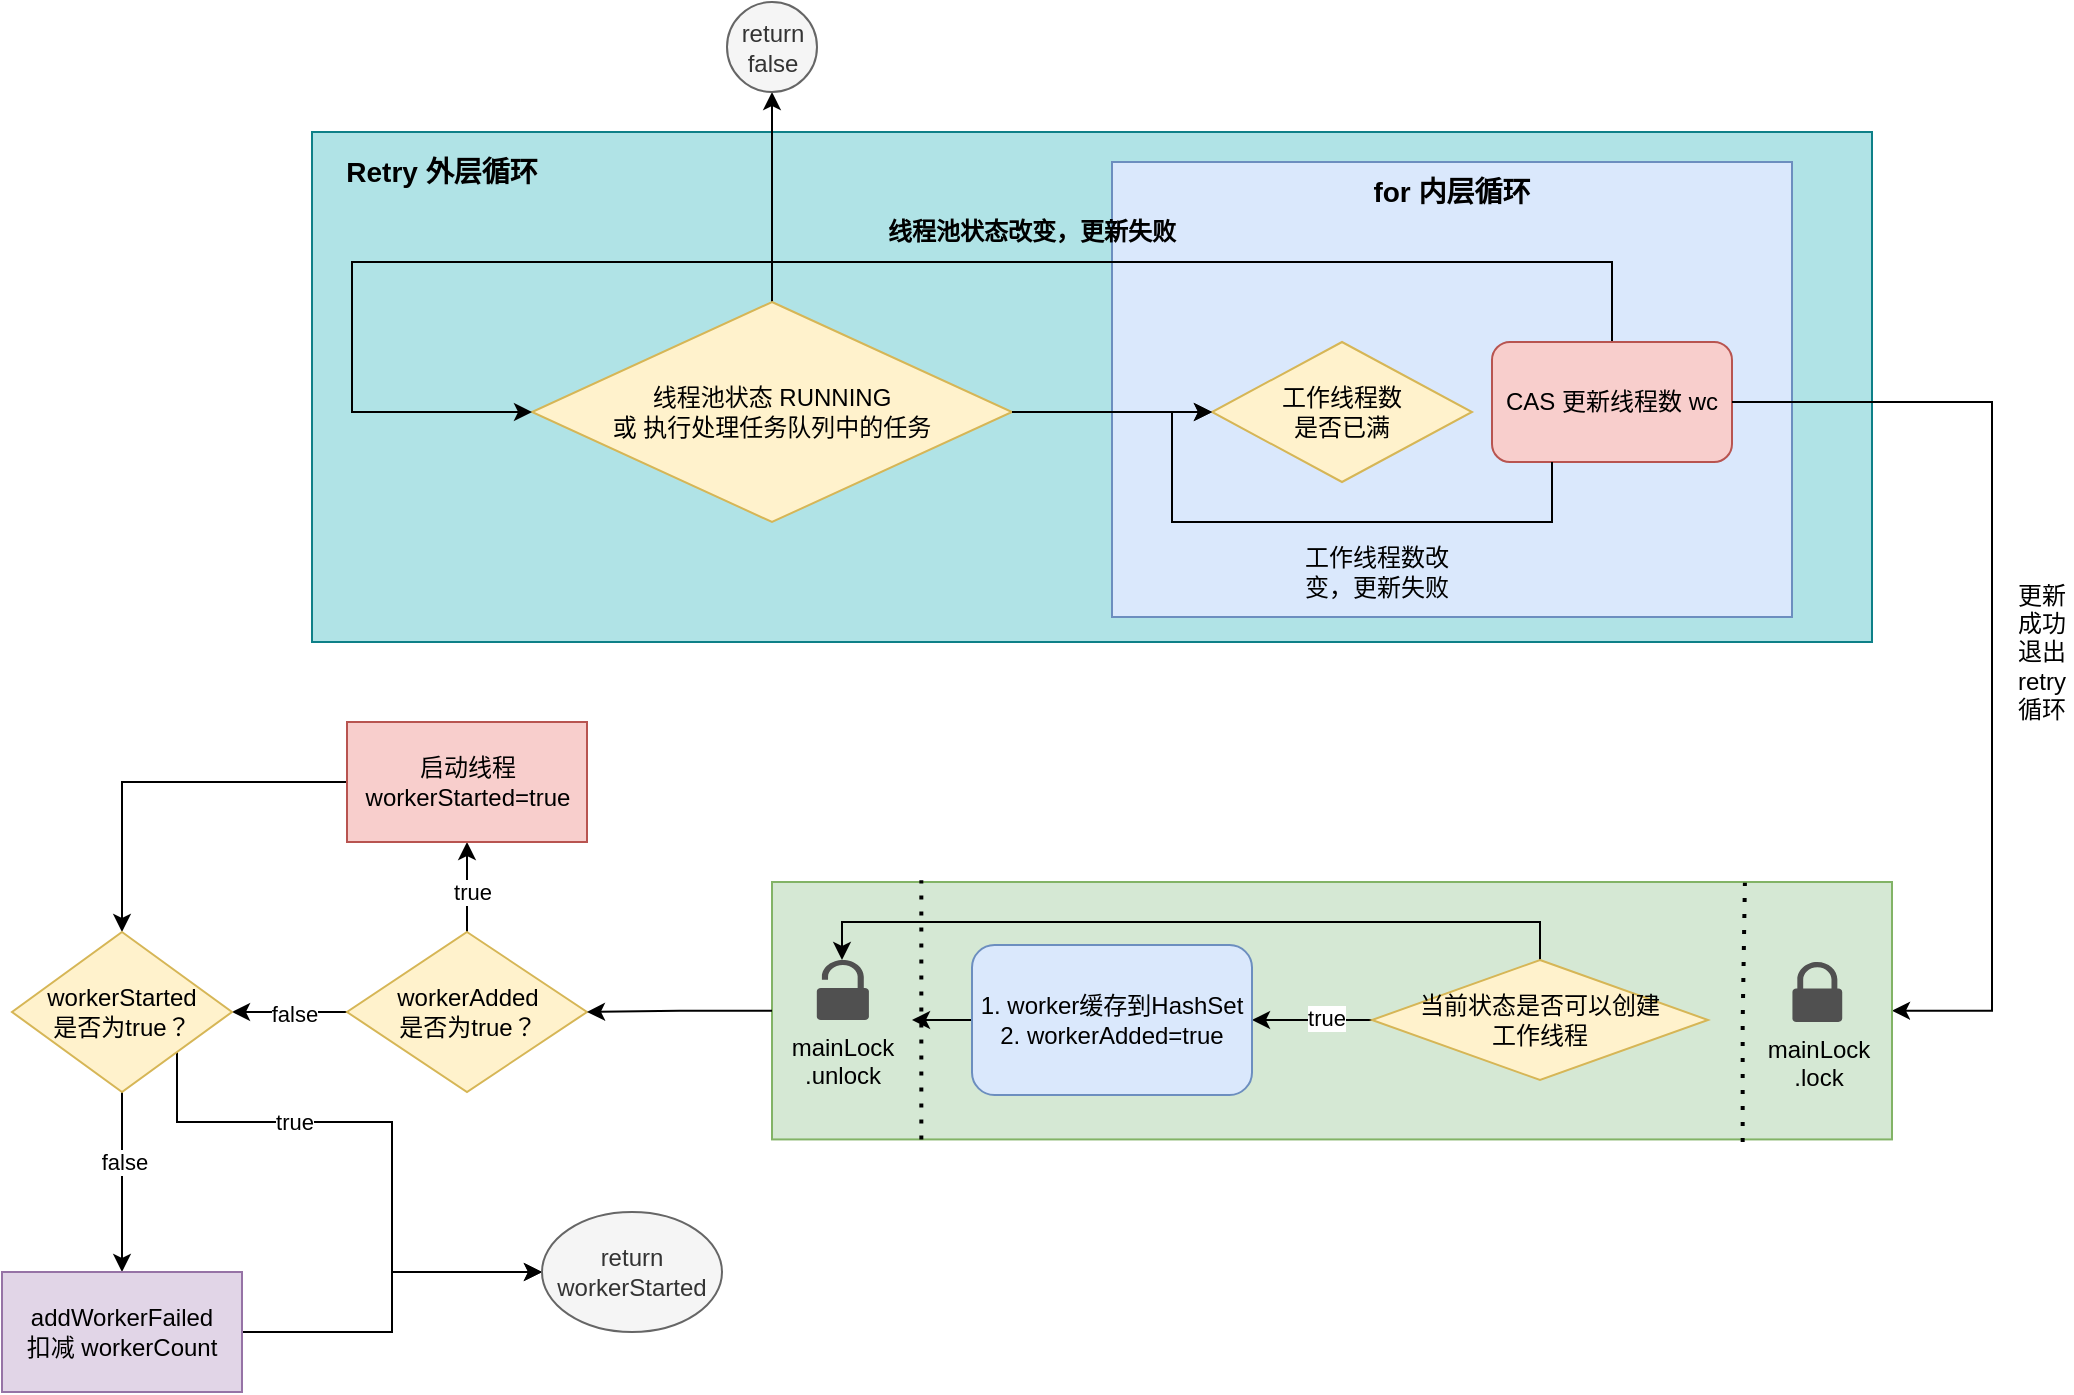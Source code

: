 <mxfile version="24.0.2" type="github">
  <diagram name="第 1 页" id="gjbRidGxQYb3s5MQRsTV">
    <mxGraphModel dx="780" dy="1816" grid="1" gridSize="10" guides="1" tooltips="1" connect="1" arrows="1" fold="1" page="1" pageScale="1" pageWidth="827" pageHeight="1169" math="0" shadow="0">
      <root>
        <mxCell id="0" />
        <mxCell id="1" parent="0" />
        <mxCell id="PsoWVBRYWWRgSxyoqUwV-58" value="" style="rounded=0;whiteSpace=wrap;html=1;fillColor=#b0e3e6;strokeColor=#0e8088;" vertex="1" parent="1">
          <mxGeometry x="180" y="15" width="780" height="255" as="geometry" />
        </mxCell>
        <mxCell id="PsoWVBRYWWRgSxyoqUwV-2" value="Retry 外层循环" style="text;html=1;align=center;verticalAlign=middle;whiteSpace=wrap;rounded=0;fontStyle=1;fontSize=14;" vertex="1" parent="1">
          <mxGeometry x="195" y="20" width="100" height="30" as="geometry" />
        </mxCell>
        <mxCell id="PsoWVBRYWWRgSxyoqUwV-5" value="" style="edgeStyle=orthogonalEdgeStyle;rounded=0;orthogonalLoop=1;jettySize=auto;html=1;" edge="1" parent="1" source="PsoWVBRYWWRgSxyoqUwV-3" target="PsoWVBRYWWRgSxyoqUwV-4">
          <mxGeometry relative="1" as="geometry" />
        </mxCell>
        <mxCell id="PsoWVBRYWWRgSxyoqUwV-3" value="线程池状态 RUNNING&lt;div&gt;或 执行处理任务队列中的任务&lt;/div&gt;" style="rhombus;whiteSpace=wrap;html=1;fillColor=#fff2cc;strokeColor=#d6b656;" vertex="1" parent="1">
          <mxGeometry x="290" y="100" width="240" height="110" as="geometry" />
        </mxCell>
        <mxCell id="PsoWVBRYWWRgSxyoqUwV-4" value="return&lt;div&gt;false&lt;/div&gt;" style="ellipse;whiteSpace=wrap;html=1;fillColor=#f5f5f5;strokeColor=#666666;direction=south;fontColor=#333333;" vertex="1" parent="1">
          <mxGeometry x="387.5" y="-50" width="45" height="45" as="geometry" />
        </mxCell>
        <mxCell id="PsoWVBRYWWRgSxyoqUwV-6" value="" style="whiteSpace=wrap;html=1;fillColor=#dae8fc;strokeColor=#6c8ebf;" vertex="1" parent="1">
          <mxGeometry x="580" y="30" width="340" height="227.5" as="geometry" />
        </mxCell>
        <mxCell id="PsoWVBRYWWRgSxyoqUwV-8" value="for 内层循环" style="text;html=1;align=center;verticalAlign=middle;whiteSpace=wrap;rounded=0;fontStyle=1;fontSize=14;" vertex="1" parent="1">
          <mxGeometry x="700" y="30" width="100" height="30" as="geometry" />
        </mxCell>
        <mxCell id="PsoWVBRYWWRgSxyoqUwV-9" value="工作线程数&lt;div&gt;是否已满&lt;/div&gt;" style="rhombus;whiteSpace=wrap;html=1;fillColor=#fff2cc;strokeColor=#d6b656;" vertex="1" parent="1">
          <mxGeometry x="630" y="120" width="130" height="70" as="geometry" />
        </mxCell>
        <mxCell id="PsoWVBRYWWRgSxyoqUwV-17" style="edgeStyle=orthogonalEdgeStyle;rounded=0;orthogonalLoop=1;jettySize=auto;html=1;entryX=0;entryY=0.5;entryDx=0;entryDy=0;" edge="1" parent="1" source="PsoWVBRYWWRgSxyoqUwV-11" target="PsoWVBRYWWRgSxyoqUwV-3">
          <mxGeometry relative="1" as="geometry">
            <Array as="points">
              <mxPoint x="830" y="80" />
              <mxPoint x="200" y="80" />
              <mxPoint x="200" y="155" />
            </Array>
          </mxGeometry>
        </mxCell>
        <mxCell id="PsoWVBRYWWRgSxyoqUwV-11" value="CAS 更新线程数 wc" style="rounded=1;whiteSpace=wrap;html=1;fillColor=#f8cecc;strokeColor=#b85450;" vertex="1" parent="1">
          <mxGeometry x="770" y="120" width="120" height="60" as="geometry" />
        </mxCell>
        <mxCell id="PsoWVBRYWWRgSxyoqUwV-12" value="" style="endArrow=classic;html=1;rounded=0;exitX=1;exitY=0.5;exitDx=0;exitDy=0;entryX=1;entryY=0.5;entryDx=0;entryDy=0;edgeStyle=orthogonalEdgeStyle;" edge="1" parent="1" source="PsoWVBRYWWRgSxyoqUwV-11" target="PsoWVBRYWWRgSxyoqUwV-20">
          <mxGeometry width="50" height="50" relative="1" as="geometry">
            <mxPoint x="780" y="460" as="sourcePoint" />
            <mxPoint x="1110" y="400" as="targetPoint" />
            <Array as="points">
              <mxPoint x="1020" y="150" />
              <mxPoint x="1020" y="454" />
            </Array>
          </mxGeometry>
        </mxCell>
        <mxCell id="PsoWVBRYWWRgSxyoqUwV-13" value="更新成功退出retry循环" style="text;html=1;align=center;verticalAlign=middle;whiteSpace=wrap;rounded=0;" vertex="1" parent="1">
          <mxGeometry x="1030" y="200" width="30" height="150" as="geometry" />
        </mxCell>
        <mxCell id="PsoWVBRYWWRgSxyoqUwV-15" value="" style="endArrow=classic;html=1;rounded=0;exitX=0.25;exitY=1;exitDx=0;exitDy=0;entryX=0;entryY=0.5;entryDx=0;entryDy=0;edgeStyle=orthogonalEdgeStyle;" edge="1" parent="1" source="PsoWVBRYWWRgSxyoqUwV-11" target="PsoWVBRYWWRgSxyoqUwV-9">
          <mxGeometry width="50" height="50" relative="1" as="geometry">
            <mxPoint x="780" y="390" as="sourcePoint" />
            <mxPoint x="830" y="340" as="targetPoint" />
            <Array as="points">
              <mxPoint x="800" y="210" />
              <mxPoint x="610" y="210" />
              <mxPoint x="610" y="155" />
            </Array>
          </mxGeometry>
        </mxCell>
        <mxCell id="PsoWVBRYWWRgSxyoqUwV-16" value="工作线程数改变，更新失败" style="text;html=1;align=center;verticalAlign=middle;whiteSpace=wrap;rounded=0;" vertex="1" parent="1">
          <mxGeometry x="665" y="220" width="95" height="30" as="geometry" />
        </mxCell>
        <mxCell id="PsoWVBRYWWRgSxyoqUwV-18" value="线程池状态改变，更新失败" style="text;html=1;align=center;verticalAlign=middle;whiteSpace=wrap;rounded=0;fontStyle=1" vertex="1" parent="1">
          <mxGeometry x="460" y="50" width="160" height="30" as="geometry" />
        </mxCell>
        <mxCell id="PsoWVBRYWWRgSxyoqUwV-19" value="" style="endArrow=classic;html=1;rounded=0;exitX=1;exitY=0.5;exitDx=0;exitDy=0;entryX=0;entryY=0.5;entryDx=0;entryDy=0;" edge="1" parent="1" source="PsoWVBRYWWRgSxyoqUwV-3" target="PsoWVBRYWWRgSxyoqUwV-9">
          <mxGeometry width="50" height="50" relative="1" as="geometry">
            <mxPoint x="240" y="280" as="sourcePoint" />
            <mxPoint x="420" y="240" as="targetPoint" />
          </mxGeometry>
        </mxCell>
        <mxCell id="PsoWVBRYWWRgSxyoqUwV-25" value="" style="group" vertex="1" connectable="0" parent="1">
          <mxGeometry x="410" y="390" width="560" height="130" as="geometry" />
        </mxCell>
        <mxCell id="PsoWVBRYWWRgSxyoqUwV-20" value="" style="rounded=0;whiteSpace=wrap;html=1;fillColor=#d5e8d4;strokeColor=#82b366;" vertex="1" parent="PsoWVBRYWWRgSxyoqUwV-25">
          <mxGeometry width="560.0" height="128.713" as="geometry" />
        </mxCell>
        <mxCell id="PsoWVBRYWWRgSxyoqUwV-21" value="mainLock&lt;div&gt;.lock&lt;/div&gt;" style="sketch=0;pointerEvents=1;shadow=0;dashed=0;html=1;strokeColor=none;fillColor=#505050;labelPosition=center;verticalLabelPosition=bottom;verticalAlign=top;outlineConnect=0;align=center;shape=mxgraph.office.security.lock_protected;" vertex="1" parent="PsoWVBRYWWRgSxyoqUwV-25">
          <mxGeometry x="510.222" y="40" width="24.889" height="30" as="geometry" />
        </mxCell>
        <mxCell id="PsoWVBRYWWRgSxyoqUwV-22" value="" style="endArrow=none;dashed=1;html=1;dashPattern=1 3;strokeWidth=2;rounded=0;entryX=0.93;entryY=0.01;entryDx=0;entryDy=0;entryPerimeter=0;exitX=0.928;exitY=1.017;exitDx=0;exitDy=0;exitPerimeter=0;" edge="1" parent="PsoWVBRYWWRgSxyoqUwV-25">
          <mxGeometry width="50" height="50" relative="1" as="geometry">
            <mxPoint x="485.333" y="130.001" as="sourcePoint" />
            <mxPoint x="486.453" y="0.387" as="targetPoint" />
            <Array as="points">
              <mxPoint x="485.333" y="70" />
            </Array>
          </mxGeometry>
        </mxCell>
        <mxCell id="PsoWVBRYWWRgSxyoqUwV-23" value="" style="endArrow=none;dashed=1;html=1;dashPattern=1 3;strokeWidth=2;rounded=0;entryX=0.063;entryY=0.003;entryDx=0;entryDy=0;entryPerimeter=0;exitX=0.063;exitY=1.01;exitDx=0;exitDy=0;exitPerimeter=0;" edge="1" parent="PsoWVBRYWWRgSxyoqUwV-25">
          <mxGeometry width="50" height="50" relative="1" as="geometry">
            <mxPoint x="74.663" y="128.71" as="sourcePoint" />
            <mxPoint x="74.663" y="-0.904" as="targetPoint" />
          </mxGeometry>
        </mxCell>
        <mxCell id="PsoWVBRYWWRgSxyoqUwV-27" value="mainLock&lt;div&gt;.unlock&lt;/div&gt;" style="sketch=0;pointerEvents=1;shadow=0;dashed=0;html=1;strokeColor=none;fillColor=#505050;labelPosition=center;verticalLabelPosition=bottom;verticalAlign=top;outlineConnect=0;align=center;shape=mxgraph.office.security.lock_unprotected;" vertex="1" parent="PsoWVBRYWWRgSxyoqUwV-25">
          <mxGeometry x="22.403" y="39.0" width="26.047" height="30" as="geometry" />
        </mxCell>
        <mxCell id="PsoWVBRYWWRgSxyoqUwV-33" style="edgeStyle=orthogonalEdgeStyle;rounded=0;orthogonalLoop=1;jettySize=auto;html=1;entryX=1;entryY=0.5;entryDx=0;entryDy=0;" edge="1" parent="PsoWVBRYWWRgSxyoqUwV-25" source="PsoWVBRYWWRgSxyoqUwV-30" target="PsoWVBRYWWRgSxyoqUwV-32">
          <mxGeometry relative="1" as="geometry" />
        </mxCell>
        <mxCell id="PsoWVBRYWWRgSxyoqUwV-34" value="true" style="edgeLabel;html=1;align=center;verticalAlign=middle;resizable=0;points=[];" vertex="1" connectable="0" parent="PsoWVBRYWWRgSxyoqUwV-33">
          <mxGeometry x="-0.22" y="-1" relative="1" as="geometry">
            <mxPoint as="offset" />
          </mxGeometry>
        </mxCell>
        <mxCell id="PsoWVBRYWWRgSxyoqUwV-36" style="edgeStyle=orthogonalEdgeStyle;rounded=0;orthogonalLoop=1;jettySize=auto;html=1;" edge="1" parent="PsoWVBRYWWRgSxyoqUwV-25" source="PsoWVBRYWWRgSxyoqUwV-30" target="PsoWVBRYWWRgSxyoqUwV-27">
          <mxGeometry relative="1" as="geometry">
            <Array as="points">
              <mxPoint x="384" y="20" />
              <mxPoint x="35" y="20" />
            </Array>
          </mxGeometry>
        </mxCell>
        <mxCell id="PsoWVBRYWWRgSxyoqUwV-30" value="当前状态是否可以创建&lt;div&gt;工作线程&lt;/div&gt;" style="rhombus;whiteSpace=wrap;html=1;fillColor=#fff2cc;strokeColor=#d6b656;" vertex="1" parent="PsoWVBRYWWRgSxyoqUwV-25">
          <mxGeometry x="300" y="39" width="168" height="60" as="geometry" />
        </mxCell>
        <mxCell id="PsoWVBRYWWRgSxyoqUwV-35" style="edgeStyle=orthogonalEdgeStyle;rounded=0;orthogonalLoop=1;jettySize=auto;html=1;" edge="1" parent="PsoWVBRYWWRgSxyoqUwV-25" source="PsoWVBRYWWRgSxyoqUwV-32">
          <mxGeometry relative="1" as="geometry">
            <mxPoint x="70" y="69" as="targetPoint" />
          </mxGeometry>
        </mxCell>
        <mxCell id="PsoWVBRYWWRgSxyoqUwV-32" value="1. worker缓存到HashSet&lt;div&gt;2. workerAdded=true&lt;/div&gt;" style="rounded=1;whiteSpace=wrap;html=1;fillColor=#dae8fc;strokeColor=#6c8ebf;" vertex="1" parent="PsoWVBRYWWRgSxyoqUwV-25">
          <mxGeometry x="100" y="31.5" width="140" height="75" as="geometry" />
        </mxCell>
        <mxCell id="PsoWVBRYWWRgSxyoqUwV-40" value="" style="edgeStyle=orthogonalEdgeStyle;rounded=0;orthogonalLoop=1;jettySize=auto;html=1;" edge="1" parent="1" source="PsoWVBRYWWRgSxyoqUwV-37" target="PsoWVBRYWWRgSxyoqUwV-39">
          <mxGeometry relative="1" as="geometry" />
        </mxCell>
        <mxCell id="PsoWVBRYWWRgSxyoqUwV-41" value="true" style="edgeLabel;html=1;align=center;verticalAlign=middle;resizable=0;points=[];" vertex="1" connectable="0" parent="PsoWVBRYWWRgSxyoqUwV-40">
          <mxGeometry x="-0.087" y="-1" relative="1" as="geometry">
            <mxPoint x="1" as="offset" />
          </mxGeometry>
        </mxCell>
        <mxCell id="PsoWVBRYWWRgSxyoqUwV-46" style="edgeStyle=orthogonalEdgeStyle;rounded=0;orthogonalLoop=1;jettySize=auto;html=1;entryX=1;entryY=0.5;entryDx=0;entryDy=0;" edge="1" parent="1" source="PsoWVBRYWWRgSxyoqUwV-37" target="PsoWVBRYWWRgSxyoqUwV-45">
          <mxGeometry relative="1" as="geometry" />
        </mxCell>
        <mxCell id="PsoWVBRYWWRgSxyoqUwV-47" value="false" style="edgeLabel;html=1;align=center;verticalAlign=middle;resizable=0;points=[];" vertex="1" connectable="0" parent="PsoWVBRYWWRgSxyoqUwV-46">
          <mxGeometry x="-0.078" y="1" relative="1" as="geometry">
            <mxPoint as="offset" />
          </mxGeometry>
        </mxCell>
        <mxCell id="PsoWVBRYWWRgSxyoqUwV-37" value="workerAdded&lt;div&gt;是否&lt;span style=&quot;background-color: initial;&quot;&gt;为true？&lt;/span&gt;&lt;/div&gt;" style="rhombus;whiteSpace=wrap;html=1;fillColor=#fff2cc;strokeColor=#d6b656;" vertex="1" parent="1">
          <mxGeometry x="197.5" y="415" width="120" height="80" as="geometry" />
        </mxCell>
        <mxCell id="PsoWVBRYWWRgSxyoqUwV-38" style="edgeStyle=orthogonalEdgeStyle;rounded=0;orthogonalLoop=1;jettySize=auto;html=1;exitX=0;exitY=0.5;exitDx=0;exitDy=0;entryX=1;entryY=0.5;entryDx=0;entryDy=0;" edge="1" parent="1" source="PsoWVBRYWWRgSxyoqUwV-20" target="PsoWVBRYWWRgSxyoqUwV-37">
          <mxGeometry relative="1" as="geometry" />
        </mxCell>
        <mxCell id="PsoWVBRYWWRgSxyoqUwV-49" style="edgeStyle=orthogonalEdgeStyle;rounded=0;orthogonalLoop=1;jettySize=auto;html=1;entryX=0.5;entryY=0;entryDx=0;entryDy=0;" edge="1" parent="1" source="PsoWVBRYWWRgSxyoqUwV-39" target="PsoWVBRYWWRgSxyoqUwV-45">
          <mxGeometry relative="1" as="geometry" />
        </mxCell>
        <mxCell id="PsoWVBRYWWRgSxyoqUwV-39" value="启动线程&lt;div&gt;workerStarted=true&lt;/div&gt;" style="whiteSpace=wrap;html=1;fillColor=#f8cecc;strokeColor=#b85450;" vertex="1" parent="1">
          <mxGeometry x="197.5" y="310" width="120" height="60" as="geometry" />
        </mxCell>
        <mxCell id="PsoWVBRYWWRgSxyoqUwV-52" value="" style="edgeStyle=orthogonalEdgeStyle;rounded=0;orthogonalLoop=1;jettySize=auto;html=1;" edge="1" parent="1" source="PsoWVBRYWWRgSxyoqUwV-45" target="PsoWVBRYWWRgSxyoqUwV-51">
          <mxGeometry relative="1" as="geometry" />
        </mxCell>
        <mxCell id="PsoWVBRYWWRgSxyoqUwV-53" value="false" style="edgeLabel;html=1;align=center;verticalAlign=middle;resizable=0;points=[];" vertex="1" connectable="0" parent="PsoWVBRYWWRgSxyoqUwV-52">
          <mxGeometry x="-0.222" y="1" relative="1" as="geometry">
            <mxPoint as="offset" />
          </mxGeometry>
        </mxCell>
        <mxCell id="PsoWVBRYWWRgSxyoqUwV-54" style="edgeStyle=orthogonalEdgeStyle;rounded=0;orthogonalLoop=1;jettySize=auto;html=1;exitX=1;exitY=1;exitDx=0;exitDy=0;entryX=0;entryY=0.5;entryDx=0;entryDy=0;" edge="1" parent="1" source="PsoWVBRYWWRgSxyoqUwV-45" target="PsoWVBRYWWRgSxyoqUwV-56">
          <mxGeometry relative="1" as="geometry">
            <mxPoint x="210" y="580" as="targetPoint" />
            <Array as="points">
              <mxPoint x="113" y="510" />
              <mxPoint x="220" y="510" />
              <mxPoint x="220" y="585" />
            </Array>
          </mxGeometry>
        </mxCell>
        <mxCell id="PsoWVBRYWWRgSxyoqUwV-55" value="true" style="edgeLabel;html=1;align=center;verticalAlign=middle;resizable=0;points=[];" vertex="1" connectable="0" parent="PsoWVBRYWWRgSxyoqUwV-54">
          <mxGeometry x="-0.152" y="-3" relative="1" as="geometry">
            <mxPoint x="-31" y="-3" as="offset" />
          </mxGeometry>
        </mxCell>
        <mxCell id="PsoWVBRYWWRgSxyoqUwV-45" value="workerStarted&lt;div&gt;是否为true？&lt;/div&gt;" style="rhombus;whiteSpace=wrap;html=1;fillColor=#fff2cc;strokeColor=#d6b656;" vertex="1" parent="1">
          <mxGeometry x="30" y="415" width="110" height="80" as="geometry" />
        </mxCell>
        <mxCell id="PsoWVBRYWWRgSxyoqUwV-57" style="edgeStyle=orthogonalEdgeStyle;rounded=0;orthogonalLoop=1;jettySize=auto;html=1;entryX=0;entryY=0.5;entryDx=0;entryDy=0;" edge="1" parent="1" source="PsoWVBRYWWRgSxyoqUwV-51" target="PsoWVBRYWWRgSxyoqUwV-56">
          <mxGeometry relative="1" as="geometry" />
        </mxCell>
        <mxCell id="PsoWVBRYWWRgSxyoqUwV-51" value="addWorkerFailed&lt;div&gt;扣减 workerCount&lt;/div&gt;" style="whiteSpace=wrap;html=1;fillColor=#e1d5e7;strokeColor=#9673a6;" vertex="1" parent="1">
          <mxGeometry x="25" y="585" width="120" height="60" as="geometry" />
        </mxCell>
        <mxCell id="PsoWVBRYWWRgSxyoqUwV-56" value="return&lt;div&gt;workerStarted&lt;/div&gt;" style="ellipse;whiteSpace=wrap;html=1;fillColor=#f5f5f5;fontColor=#333333;strokeColor=#666666;" vertex="1" parent="1">
          <mxGeometry x="295" y="555" width="90" height="60" as="geometry" />
        </mxCell>
      </root>
    </mxGraphModel>
  </diagram>
</mxfile>
